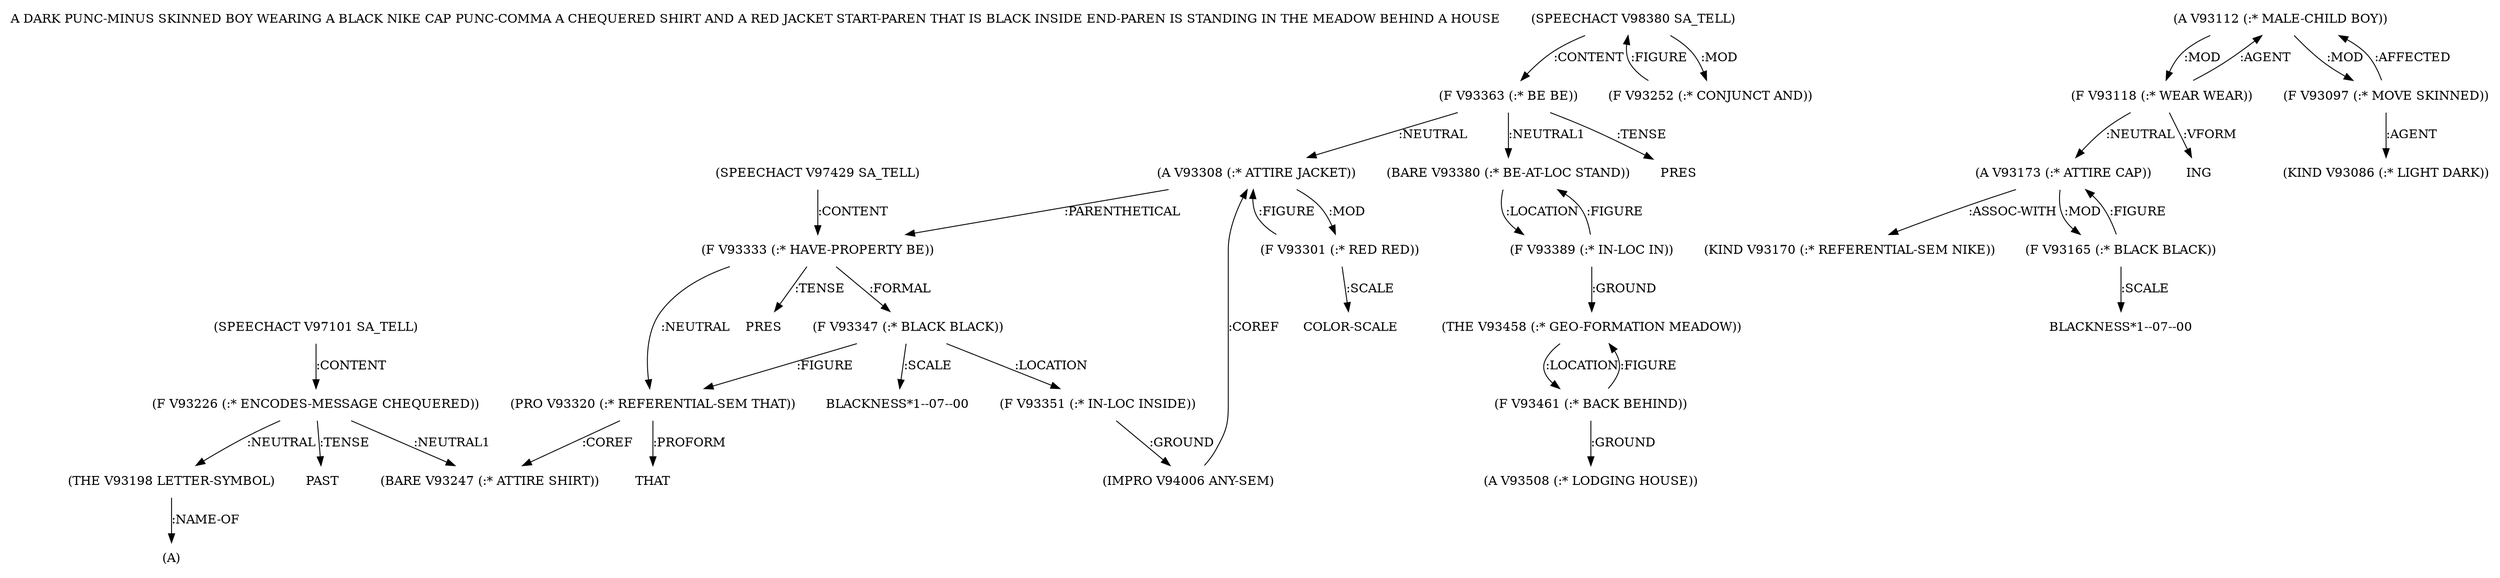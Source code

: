 digraph Terms {
  node [shape=none]
  "A DARK PUNC-MINUS SKINNED BOY WEARING A BLACK NIKE CAP PUNC-COMMA A CHEQUERED SHIRT AND A RED JACKET START-PAREN THAT IS BLACK INSIDE END-PAREN IS STANDING IN THE MEADOW BEHIND A HOUSE"
  "V98380" [label="(SPEECHACT V98380 SA_TELL)"]
  "V98380" -> "V93363" [label=":CONTENT"]
  "V98380" -> "V93252" [label=":MOD"]
  "V93252" [label="(F V93252 (:* CONJUNCT AND))"]
  "V93252" -> "V98380" [label=":FIGURE"]
  "V93363" [label="(F V93363 (:* BE BE))"]
  "V93363" -> "V93308" [label=":NEUTRAL"]
  "V93363" -> "V93380" [label=":NEUTRAL1"]
  "V93363" -> "NT103448" [label=":TENSE"]
  "NT103448" [label="PRES"]
  "V93308" [label="(A V93308 (:* ATTIRE JACKET))"]
  "V93308" -> "V93333" [label=":PARENTHETICAL"]
  "V93308" -> "V93301" [label=":MOD"]
  "V93301" [label="(F V93301 (:* RED RED))"]
  "V93301" -> "V93308" [label=":FIGURE"]
  "V93301" -> "NT103449" [label=":SCALE"]
  "NT103449" [label="COLOR-SCALE"]
  "V97429" [label="(SPEECHACT V97429 SA_TELL)"]
  "V97429" -> "V93333" [label=":CONTENT"]
  "V93333" [label="(F V93333 (:* HAVE-PROPERTY BE))"]
  "V93333" -> "V93320" [label=":NEUTRAL"]
  "V93333" -> "V93347" [label=":FORMAL"]
  "V93333" -> "NT103450" [label=":TENSE"]
  "NT103450" [label="PRES"]
  "V93320" [label="(PRO V93320 (:* REFERENTIAL-SEM THAT))"]
  "V93320" -> "NT103451" [label=":PROFORM"]
  "NT103451" [label="THAT"]
  "V93320" -> "V93247" [label=":COREF"]
  "V93347" [label="(F V93347 (:* BLACK BLACK))"]
  "V93347" -> "V93320" [label=":FIGURE"]
  "V93347" -> "NT103452" [label=":SCALE"]
  "NT103452" [label="BLACKNESS*1--07--00"]
  "V93347" -> "V93351" [label=":LOCATION"]
  "V93351" [label="(F V93351 (:* IN-LOC INSIDE))"]
  "V93351" -> "V94006" [label=":GROUND"]
  "V94006" [label="(IMPRO V94006 ANY-SEM)"]
  "V94006" -> "V93308" [label=":COREF"]
  "V93380" [label="(BARE V93380 (:* BE-AT-LOC STAND))"]
  "V93380" -> "V93389" [label=":LOCATION"]
  "V93389" [label="(F V93389 (:* IN-LOC IN))"]
  "V93389" -> "V93458" [label=":GROUND"]
  "V93389" -> "V93380" [label=":FIGURE"]
  "V93458" [label="(THE V93458 (:* GEO-FORMATION MEADOW))"]
  "V93458" -> "V93461" [label=":LOCATION"]
  "V93461" [label="(F V93461 (:* BACK BEHIND))"]
  "V93461" -> "V93508" [label=":GROUND"]
  "V93461" -> "V93458" [label=":FIGURE"]
  "V93508" [label="(A V93508 (:* LODGING HOUSE))"]
  "V97101" [label="(SPEECHACT V97101 SA_TELL)"]
  "V97101" -> "V93226" [label=":CONTENT"]
  "V93226" [label="(F V93226 (:* ENCODES-MESSAGE CHEQUERED))"]
  "V93226" -> "V93198" [label=":NEUTRAL"]
  "V93226" -> "V93247" [label=":NEUTRAL1"]
  "V93226" -> "NT103453" [label=":TENSE"]
  "NT103453" [label="PAST"]
  "V93198" [label="(THE V93198 LETTER-SYMBOL)"]
  "V93198" -> "NT103454" [label=":NAME-OF"]
  "NT103454" [label="(A)"]
  "V93247" [label="(BARE V93247 (:* ATTIRE SHIRT))"]
  "V93112" [label="(A V93112 (:* MALE-CHILD BOY))"]
  "V93112" -> "V93118" [label=":MOD"]
  "V93112" -> "V93097" [label=":MOD"]
  "V93097" [label="(F V93097 (:* MOVE SKINNED))"]
  "V93097" -> "V93086" [label=":AGENT"]
  "V93097" -> "V93112" [label=":AFFECTED"]
  "V93086" [label="(KIND V93086 (:* LIGHT DARK))"]
  "V93118" [label="(F V93118 (:* WEAR WEAR))"]
  "V93118" -> "V93112" [label=":AGENT"]
  "V93118" -> "V93173" [label=":NEUTRAL"]
  "V93118" -> "NT103455" [label=":VFORM"]
  "NT103455" [label="ING"]
  "V93173" [label="(A V93173 (:* ATTIRE CAP))"]
  "V93173" -> "V93170" [label=":ASSOC-WITH"]
  "V93173" -> "V93165" [label=":MOD"]
  "V93170" [label="(KIND V93170 (:* REFERENTIAL-SEM NIKE))"]
  "V93165" [label="(F V93165 (:* BLACK BLACK))"]
  "V93165" -> "V93173" [label=":FIGURE"]
  "V93165" -> "NT103456" [label=":SCALE"]
  "NT103456" [label="BLACKNESS*1--07--00"]
}
